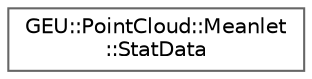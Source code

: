 digraph "Gráfico de jerarquía de clases"
{
 // LATEX_PDF_SIZE
  bgcolor="transparent";
  edge [fontname=Helvetica,fontsize=10,labelfontname=Helvetica,labelfontsize=10];
  node [fontname=Helvetica,fontsize=10,shape=box,height=0.2,width=0.4];
  rankdir="LR";
  Node0 [id="Node000000",label="GEU::PointCloud::Meanlet\l::StatData",height=0.2,width=0.4,color="grey40", fillcolor="white", style="filled",URL="$de/d01/struct_g_e_u_1_1_point_cloud_1_1_meanlet_1_1_stat_data.html",tooltip=" "];
}
